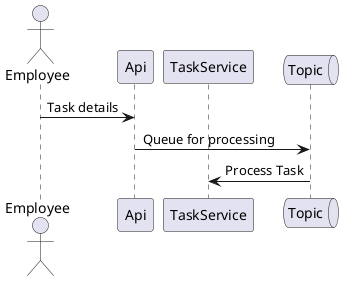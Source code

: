 @startuml

actor		Employee as Employee
participant	Api      as Api
participant	TaskService as TaskService
queue		Topic    as Topic
'entity      entity      as Foo4
'database    database    as Foo5
'collections collections as Foo6
'queue       queue       as Foo7

Employee -> Api : Task details
Api -> Topic : Queue for processing
Topic -> TaskService : Process Task
'Foo -> Foo2 : To boundary
'Foo -> Foo3 : To control
'Foo -> Foo4 : To entity
'Foo -> Foo5 : To database
'Foo -> Foo6 : To collections
'Foo -> Foo7: To queue



@enduml